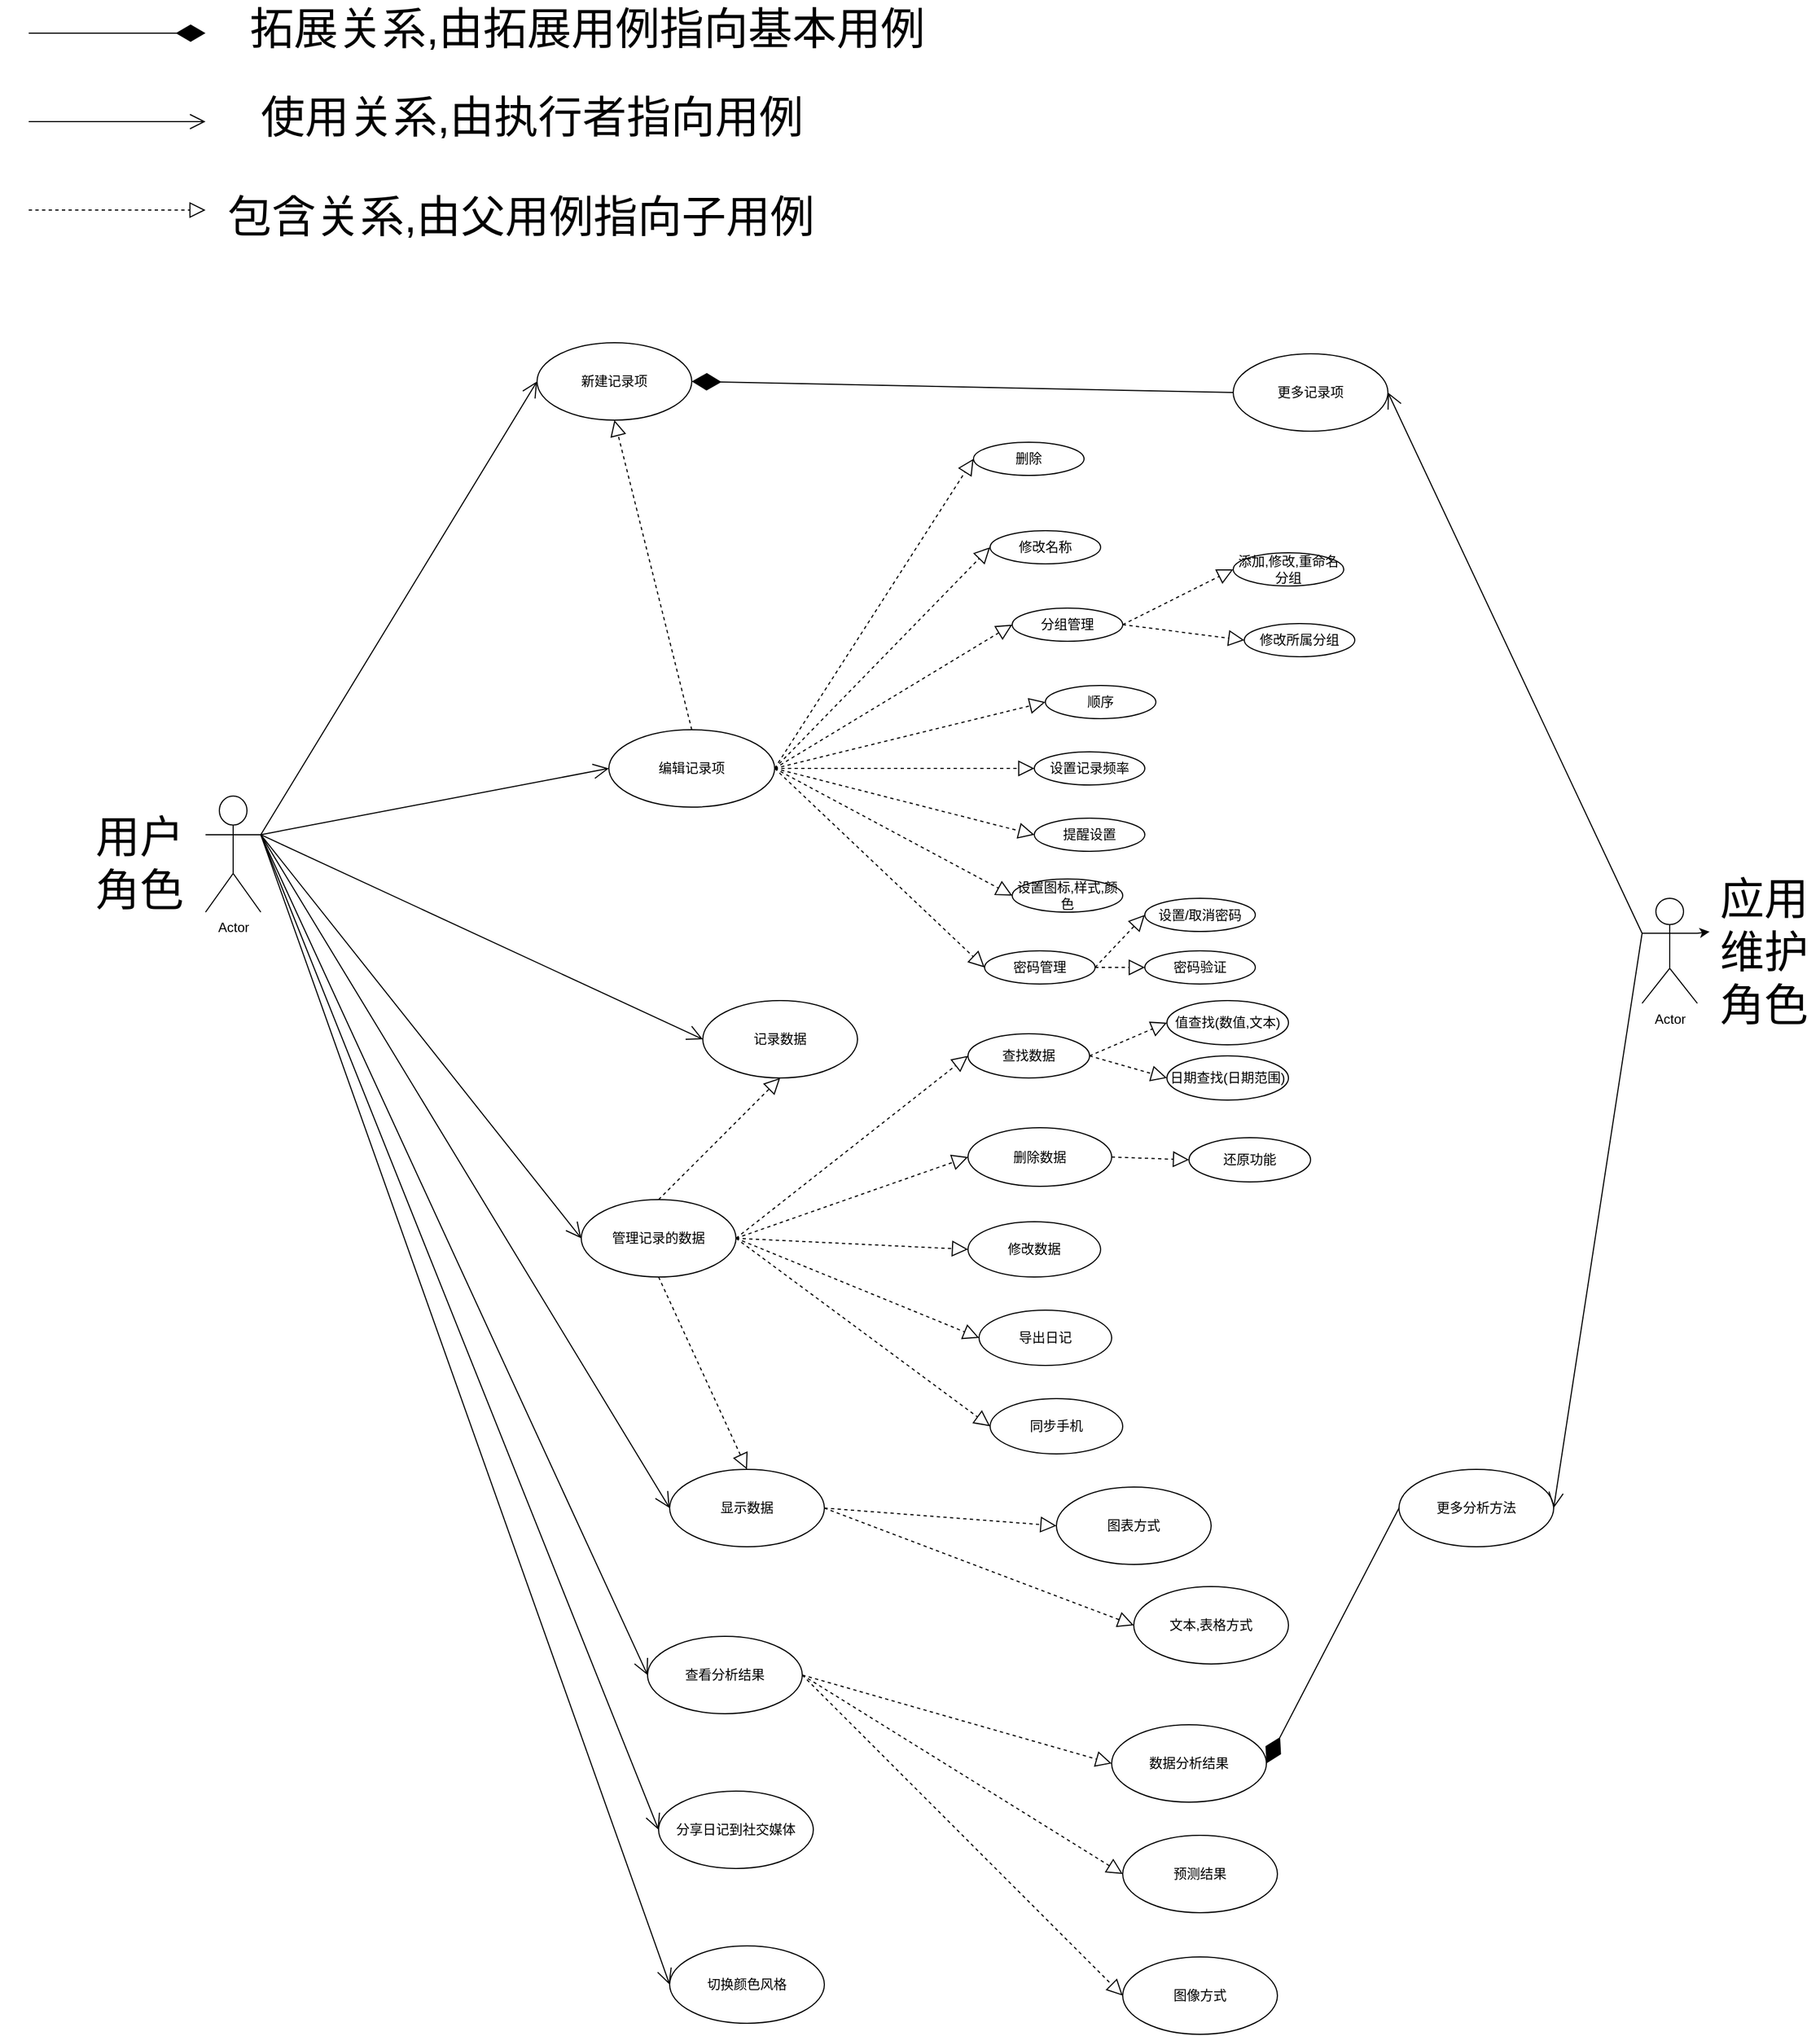 <mxfile version="13.9.9" type="device"><diagram id="e2tGSwO5gteAZUFqLcbs" name="第 1 页"><mxGraphModel dx="1437" dy="342" grid="1" gridSize="10" guides="1" tooltips="1" connect="1" arrows="1" fold="1" page="1" pageScale="1" pageWidth="827" pageHeight="1169" math="0" shadow="0"><root><mxCell id="0"/><mxCell id="1" parent="0"/><object label="Actor" id="gkzIJjfs5HOEP_eOIGxo-1"><mxCell style="shape=umlActor;verticalLabelPosition=bottom;verticalAlign=top;html=1;outlineConnect=0;" parent="1" vertex="1"><mxGeometry x="-190" y="740" width="50" height="105" as="geometry"/></mxCell></object><mxCell id="gkzIJjfs5HOEP_eOIGxo-5" value="新建记录项" style="ellipse;whiteSpace=wrap;html=1;" parent="1" vertex="1"><mxGeometry x="110" y="330" width="140" height="70" as="geometry"/></mxCell><mxCell id="gkzIJjfs5HOEP_eOIGxo-6" value="记录数据" style="ellipse;whiteSpace=wrap;html=1;" parent="1" vertex="1"><mxGeometry x="260" y="925" width="140" height="70" as="geometry"/></mxCell><mxCell id="gkzIJjfs5HOEP_eOIGxo-7" value="管理记录的数据" style="ellipse;whiteSpace=wrap;html=1;" parent="1" vertex="1"><mxGeometry x="150" y="1105" width="140" height="70" as="geometry"/></mxCell><mxCell id="gkzIJjfs5HOEP_eOIGxo-8" value="显示数据" style="ellipse;whiteSpace=wrap;html=1;" parent="1" vertex="1"><mxGeometry x="230" y="1349" width="140" height="70" as="geometry"/></mxCell><mxCell id="gkzIJjfs5HOEP_eOIGxo-9" value="查看分析结果" style="ellipse;whiteSpace=wrap;html=1;" parent="1" vertex="1"><mxGeometry x="210" y="1500" width="140" height="70" as="geometry"/></mxCell><mxCell id="gkzIJjfs5HOEP_eOIGxo-17" value="" style="endArrow=block;dashed=1;endFill=0;endSize=12;html=1;entryX=0.5;entryY=1;entryDx=0;entryDy=0;exitX=0.5;exitY=0;exitDx=0;exitDy=0;" parent="1" source="gkzIJjfs5HOEP_eOIGxo-7" target="gkzIJjfs5HOEP_eOIGxo-6" edge="1"><mxGeometry width="160" relative="1" as="geometry"><mxPoint x="230" y="1035" as="sourcePoint"/><mxPoint x="390" y="1035" as="targetPoint"/></mxGeometry></mxCell><mxCell id="gkzIJjfs5HOEP_eOIGxo-19" value="更多记录项" style="ellipse;whiteSpace=wrap;html=1;" parent="1" vertex="1"><mxGeometry x="740" y="340" width="140" height="70" as="geometry"/></mxCell><mxCell id="gkzIJjfs5HOEP_eOIGxo-21" value="" style="endArrow=open;endFill=1;endSize=12;html=1;exitX=1;exitY=0.333;exitDx=0;exitDy=0;exitPerimeter=0;entryX=0;entryY=0.5;entryDx=0;entryDy=0;" parent="1" source="gkzIJjfs5HOEP_eOIGxo-1" target="gkzIJjfs5HOEP_eOIGxo-5" edge="1"><mxGeometry width="160" relative="1" as="geometry"><mxPoint x="50" y="510" as="sourcePoint"/><mxPoint x="210" y="510" as="targetPoint"/></mxGeometry></mxCell><mxCell id="gkzIJjfs5HOEP_eOIGxo-22" value="" style="endArrow=open;endFill=1;endSize=12;html=1;entryX=0;entryY=0.5;entryDx=0;entryDy=0;exitX=1;exitY=0.333;exitDx=0;exitDy=0;exitPerimeter=0;" parent="1" source="gkzIJjfs5HOEP_eOIGxo-1" target="gkzIJjfs5HOEP_eOIGxo-6" edge="1"><mxGeometry width="160" relative="1" as="geometry"><mxPoint x="80" y="610" as="sourcePoint"/><mxPoint x="140" y="550" as="targetPoint"/></mxGeometry></mxCell><mxCell id="gkzIJjfs5HOEP_eOIGxo-23" value="" style="endArrow=open;endFill=1;endSize=12;html=1;exitX=1;exitY=0.333;exitDx=0;exitDy=0;exitPerimeter=0;entryX=0;entryY=0.5;entryDx=0;entryDy=0;" parent="1" source="gkzIJjfs5HOEP_eOIGxo-1" target="gkzIJjfs5HOEP_eOIGxo-7" edge="1"><mxGeometry width="160" relative="1" as="geometry"><mxPoint x="80" y="605" as="sourcePoint"/><mxPoint x="180.0" y="395" as="targetPoint"/></mxGeometry></mxCell><mxCell id="gkzIJjfs5HOEP_eOIGxo-24" value="" style="endArrow=open;endFill=1;endSize=12;html=1;exitX=1;exitY=0.333;exitDx=0;exitDy=0;exitPerimeter=0;entryX=0;entryY=0.5;entryDx=0;entryDy=0;" parent="1" source="gkzIJjfs5HOEP_eOIGxo-1" target="gkzIJjfs5HOEP_eOIGxo-8" edge="1"><mxGeometry width="160" relative="1" as="geometry"><mxPoint x="90" y="615" as="sourcePoint"/><mxPoint x="190.0" y="405" as="targetPoint"/></mxGeometry></mxCell><mxCell id="gkzIJjfs5HOEP_eOIGxo-25" value="" style="endArrow=open;endFill=1;endSize=12;html=1;exitX=1;exitY=0.333;exitDx=0;exitDy=0;exitPerimeter=0;entryX=0;entryY=0.5;entryDx=0;entryDy=0;" parent="1" source="gkzIJjfs5HOEP_eOIGxo-1" target="gkzIJjfs5HOEP_eOIGxo-9" edge="1"><mxGeometry width="160" relative="1" as="geometry"><mxPoint x="100" y="625" as="sourcePoint"/><mxPoint x="200.0" y="415" as="targetPoint"/></mxGeometry></mxCell><mxCell id="gkzIJjfs5HOEP_eOIGxo-26" value="查找数据" style="ellipse;whiteSpace=wrap;html=1;" parent="1" vertex="1"><mxGeometry x="500" y="955" width="110" height="40" as="geometry"/></mxCell><mxCell id="gkzIJjfs5HOEP_eOIGxo-27" value="删除数据" style="ellipse;whiteSpace=wrap;html=1;" parent="1" vertex="1"><mxGeometry x="500" y="1040" width="130" height="53" as="geometry"/></mxCell><mxCell id="gkzIJjfs5HOEP_eOIGxo-28" value="修改数据" style="ellipse;whiteSpace=wrap;html=1;" parent="1" vertex="1"><mxGeometry x="500" y="1125" width="120" height="50" as="geometry"/></mxCell><mxCell id="gkzIJjfs5HOEP_eOIGxo-29" value="" style="endArrow=block;dashed=1;endFill=0;endSize=12;html=1;entryX=0;entryY=0.5;entryDx=0;entryDy=0;exitX=1;exitY=0.5;exitDx=0;exitDy=0;" parent="1" source="gkzIJjfs5HOEP_eOIGxo-7" target="gkzIJjfs5HOEP_eOIGxo-26" edge="1"><mxGeometry width="160" relative="1" as="geometry"><mxPoint x="260" y="1070" as="sourcePoint"/><mxPoint x="260" y="1005" as="targetPoint"/></mxGeometry></mxCell><mxCell id="gkzIJjfs5HOEP_eOIGxo-30" value="" style="endArrow=block;dashed=1;endFill=0;endSize=12;html=1;entryX=0;entryY=0.5;entryDx=0;entryDy=0;exitX=1;exitY=0.5;exitDx=0;exitDy=0;" parent="1" source="gkzIJjfs5HOEP_eOIGxo-7" target="gkzIJjfs5HOEP_eOIGxo-27" edge="1"><mxGeometry width="160" relative="1" as="geometry"><mxPoint x="330" y="1105" as="sourcePoint"/><mxPoint x="389.0" y="995" as="targetPoint"/></mxGeometry></mxCell><mxCell id="gkzIJjfs5HOEP_eOIGxo-31" value="" style="endArrow=block;dashed=1;endFill=0;endSize=12;html=1;entryX=0;entryY=0.5;entryDx=0;entryDy=0;exitX=1;exitY=0.5;exitDx=0;exitDy=0;" parent="1" source="gkzIJjfs5HOEP_eOIGxo-7" target="gkzIJjfs5HOEP_eOIGxo-28" edge="1"><mxGeometry width="160" relative="1" as="geometry"><mxPoint x="330" y="1105" as="sourcePoint"/><mxPoint x="389.0" y="1070" as="targetPoint"/></mxGeometry></mxCell><mxCell id="gkzIJjfs5HOEP_eOIGxo-35" value="文本,表格方式" style="ellipse;whiteSpace=wrap;html=1;" parent="1" vertex="1"><mxGeometry x="650" y="1455" width="140" height="70" as="geometry"/></mxCell><mxCell id="gkzIJjfs5HOEP_eOIGxo-36" value="图表方式" style="ellipse;whiteSpace=wrap;html=1;" parent="1" vertex="1"><mxGeometry x="580" y="1365" width="140" height="70" as="geometry"/></mxCell><mxCell id="gkzIJjfs5HOEP_eOIGxo-37" value="" style="endArrow=block;dashed=1;endFill=0;endSize=12;html=1;entryX=0;entryY=0.5;entryDx=0;entryDy=0;exitX=1;exitY=0.5;exitDx=0;exitDy=0;" parent="1" source="gkzIJjfs5HOEP_eOIGxo-8" target="gkzIJjfs5HOEP_eOIGxo-35" edge="1"><mxGeometry width="160" relative="1" as="geometry"><mxPoint x="330" y="1105" as="sourcePoint"/><mxPoint x="510.0" y="1087.5" as="targetPoint"/></mxGeometry></mxCell><mxCell id="gkzIJjfs5HOEP_eOIGxo-38" value="" style="endArrow=block;dashed=1;endFill=0;endSize=12;html=1;entryX=0;entryY=0.5;entryDx=0;entryDy=0;exitX=1;exitY=0.5;exitDx=0;exitDy=0;" parent="1" source="gkzIJjfs5HOEP_eOIGxo-8" target="gkzIJjfs5HOEP_eOIGxo-36" edge="1"><mxGeometry width="160" relative="1" as="geometry"><mxPoint x="330" y="1300" as="sourcePoint"/><mxPoint x="400.0" y="1220" as="targetPoint"/></mxGeometry></mxCell><mxCell id="gkzIJjfs5HOEP_eOIGxo-39" value="图像方式" style="ellipse;whiteSpace=wrap;html=1;" parent="1" vertex="1"><mxGeometry x="640" y="1790" width="140" height="70" as="geometry"/></mxCell><mxCell id="gkzIJjfs5HOEP_eOIGxo-40" value="数据分析结果" style="ellipse;whiteSpace=wrap;html=1;" parent="1" vertex="1"><mxGeometry x="630" y="1580" width="140" height="70" as="geometry"/></mxCell><mxCell id="gkzIJjfs5HOEP_eOIGxo-41" value="" style="endArrow=block;dashed=1;endFill=0;endSize=12;html=1;entryX=0;entryY=0.5;entryDx=0;entryDy=0;exitX=1;exitY=0.5;exitDx=0;exitDy=0;" parent="1" source="gkzIJjfs5HOEP_eOIGxo-9" target="gkzIJjfs5HOEP_eOIGxo-40" edge="1"><mxGeometry width="160" relative="1" as="geometry"><mxPoint x="320" y="1075" as="sourcePoint"/><mxPoint x="540.0" y="1055" as="targetPoint"/></mxGeometry></mxCell><mxCell id="gkzIJjfs5HOEP_eOIGxo-42" value="" style="endArrow=block;dashed=1;endFill=0;endSize=12;html=1;entryX=0;entryY=0.5;entryDx=0;entryDy=0;exitX=1;exitY=0.5;exitDx=0;exitDy=0;" parent="1" source="gkzIJjfs5HOEP_eOIGxo-9" target="gkzIJjfs5HOEP_eOIGxo-39" edge="1"><mxGeometry width="160" relative="1" as="geometry"><mxPoint x="320" y="1215" as="sourcePoint"/><mxPoint x="500" y="1215" as="targetPoint"/></mxGeometry></mxCell><mxCell id="gkzIJjfs5HOEP_eOIGxo-44" value="更多分析方法" style="ellipse;whiteSpace=wrap;html=1;" parent="1" vertex="1"><mxGeometry x="890" y="1349" width="140" height="70" as="geometry"/></mxCell><mxCell id="gkzIJjfs5HOEP_eOIGxo-46" value="Actor" style="shape=umlActor;verticalLabelPosition=bottom;verticalAlign=top;html=1;" parent="1" vertex="1"><mxGeometry x="1110" y="832.5" width="50" height="95" as="geometry"/></mxCell><mxCell id="gkzIJjfs5HOEP_eOIGxo-47" value="" style="endArrow=open;endFill=1;endSize=12;html=1;exitX=0;exitY=0.333;exitDx=0;exitDy=0;exitPerimeter=0;entryX=1;entryY=0.5;entryDx=0;entryDy=0;" parent="1" source="gkzIJjfs5HOEP_eOIGxo-46" target="gkzIJjfs5HOEP_eOIGxo-19" edge="1"><mxGeometry width="160" relative="1" as="geometry"><mxPoint x="50" y="845" as="sourcePoint"/><mxPoint x="180.0" y="1215.0" as="targetPoint"/></mxGeometry></mxCell><mxCell id="gkzIJjfs5HOEP_eOIGxo-48" value="" style="endArrow=open;endFill=1;endSize=12;html=1;entryX=1;entryY=0.5;entryDx=0;entryDy=0;exitX=0;exitY=0.333;exitDx=0;exitDy=0;exitPerimeter=0;" parent="1" source="gkzIJjfs5HOEP_eOIGxo-46" target="gkzIJjfs5HOEP_eOIGxo-44" edge="1"><mxGeometry width="160" relative="1" as="geometry"><mxPoint x="1110" y="870" as="sourcePoint"/><mxPoint x="900" y="665" as="targetPoint"/></mxGeometry></mxCell><mxCell id="gkzIJjfs5HOEP_eOIGxo-49" value="导出日记" style="ellipse;whiteSpace=wrap;html=1;" parent="1" vertex="1"><mxGeometry x="510" y="1205" width="120" height="50" as="geometry"/></mxCell><mxCell id="gkzIJjfs5HOEP_eOIGxo-50" value="同步手机" style="ellipse;whiteSpace=wrap;html=1;" parent="1" vertex="1"><mxGeometry x="520" y="1285" width="120" height="50" as="geometry"/></mxCell><mxCell id="gkzIJjfs5HOEP_eOIGxo-51" value="" style="endArrow=block;dashed=1;endFill=0;endSize=12;html=1;entryX=0;entryY=0.5;entryDx=0;entryDy=0;exitX=1;exitY=0.5;exitDx=0;exitDy=0;" parent="1" source="gkzIJjfs5HOEP_eOIGxo-7" target="gkzIJjfs5HOEP_eOIGxo-49" edge="1"><mxGeometry width="160" relative="1" as="geometry"><mxPoint x="340" y="1160" as="sourcePoint"/><mxPoint x="510.0" y="1087.5" as="targetPoint"/></mxGeometry></mxCell><mxCell id="gkzIJjfs5HOEP_eOIGxo-52" value="" style="endArrow=block;dashed=1;endFill=0;endSize=12;html=1;entryX=0;entryY=0.5;entryDx=0;entryDy=0;exitX=1;exitY=0.5;exitDx=0;exitDy=0;" parent="1" source="gkzIJjfs5HOEP_eOIGxo-7" target="gkzIJjfs5HOEP_eOIGxo-50" edge="1"><mxGeometry width="160" relative="1" as="geometry"><mxPoint x="340" y="1160" as="sourcePoint"/><mxPoint x="500.0" y="1160" as="targetPoint"/></mxGeometry></mxCell><mxCell id="gkzIJjfs5HOEP_eOIGxo-55" value="" style="endArrow=diamondThin;endFill=1;endSize=24;html=1;entryX=1;entryY=0.5;entryDx=0;entryDy=0;exitX=0;exitY=0.5;exitDx=0;exitDy=0;" parent="1" source="gkzIJjfs5HOEP_eOIGxo-19" target="gkzIJjfs5HOEP_eOIGxo-5" edge="1"><mxGeometry width="160" relative="1" as="geometry"><mxPoint x="760" y="880.0" as="sourcePoint"/><mxPoint x="840" y="925" as="targetPoint"/></mxGeometry></mxCell><mxCell id="gkzIJjfs5HOEP_eOIGxo-56" value="" style="endArrow=diamondThin;endFill=1;endSize=24;html=1;entryX=1;entryY=0.5;entryDx=0;entryDy=0;exitX=0;exitY=0.5;exitDx=0;exitDy=0;" parent="1" source="gkzIJjfs5HOEP_eOIGxo-44" target="gkzIJjfs5HOEP_eOIGxo-40" edge="1"><mxGeometry width="160" relative="1" as="geometry"><mxPoint x="760.0" y="665" as="sourcePoint"/><mxPoint x="320.0" y="745" as="targetPoint"/></mxGeometry></mxCell><mxCell id="gkzIJjfs5HOEP_eOIGxo-58" value="" style="endArrow=diamondThin;endFill=1;endSize=24;html=1;" parent="1" edge="1"><mxGeometry width="160" relative="1" as="geometry"><mxPoint x="-350" y="50" as="sourcePoint"/><mxPoint x="-190" y="50" as="targetPoint"/></mxGeometry></mxCell><mxCell id="gkzIJjfs5HOEP_eOIGxo-59" value="" style="endArrow=open;endFill=1;endSize=12;html=1;" parent="1" edge="1"><mxGeometry width="160" relative="1" as="geometry"><mxPoint x="-350" y="130" as="sourcePoint"/><mxPoint x="-190" y="130" as="targetPoint"/></mxGeometry></mxCell><mxCell id="gkzIJjfs5HOEP_eOIGxo-60" value="" style="endArrow=block;dashed=1;endFill=0;endSize=12;html=1;" parent="1" edge="1"><mxGeometry width="160" relative="1" as="geometry"><mxPoint x="-350" y="210" as="sourcePoint"/><mxPoint x="-190" y="210" as="targetPoint"/></mxGeometry></mxCell><mxCell id="gkzIJjfs5HOEP_eOIGxo-62" value="拓展关系,由拓展用例指向基本用例" style="text;html=1;resizable=0;autosize=1;align=center;verticalAlign=middle;points=[];fillColor=none;strokeColor=none;rounded=0;fontSize=40;" parent="1" vertex="1"><mxGeometry x="-160" y="20" width="630" height="50" as="geometry"/></mxCell><mxCell id="gkzIJjfs5HOEP_eOIGxo-63" value="使用关系,由执行者指向用例" style="text;html=1;resizable=0;autosize=1;align=center;verticalAlign=middle;points=[];fillColor=none;strokeColor=none;rounded=0;fontSize=40;" parent="1" vertex="1"><mxGeometry x="-150" y="100" width="510" height="50" as="geometry"/></mxCell><mxCell id="gkzIJjfs5HOEP_eOIGxo-64" value="包含关系,由父用例指向子用例" style="text;html=1;resizable=0;autosize=1;align=center;verticalAlign=middle;points=[];fillColor=none;strokeColor=none;rounded=0;fontSize=40;" parent="1" vertex="1"><mxGeometry x="-180" y="190" width="550" height="50" as="geometry"/></mxCell><mxCell id="gkzIJjfs5HOEP_eOIGxo-65" value="值查找(数值,文本)" style="ellipse;whiteSpace=wrap;html=1;" parent="1" vertex="1"><mxGeometry x="680" y="925" width="110" height="40" as="geometry"/></mxCell><mxCell id="gkzIJjfs5HOEP_eOIGxo-66" value="日期查找(日期范围)" style="ellipse;whiteSpace=wrap;html=1;" parent="1" vertex="1"><mxGeometry x="680" y="975" width="110" height="40" as="geometry"/></mxCell><mxCell id="gkzIJjfs5HOEP_eOIGxo-67" value="" style="endArrow=block;dashed=1;endFill=0;endSize=12;html=1;entryX=0;entryY=0.5;entryDx=0;entryDy=0;exitX=1;exitY=0.5;exitDx=0;exitDy=0;" parent="1" source="gkzIJjfs5HOEP_eOIGxo-26" target="gkzIJjfs5HOEP_eOIGxo-65" edge="1"><mxGeometry width="160" relative="1" as="geometry"><mxPoint x="350.0" y="1250" as="sourcePoint"/><mxPoint x="510.0" y="985.0" as="targetPoint"/></mxGeometry></mxCell><mxCell id="gkzIJjfs5HOEP_eOIGxo-68" value="" style="endArrow=block;dashed=1;endFill=0;endSize=12;html=1;entryX=0;entryY=0.5;entryDx=0;entryDy=0;exitX=1;exitY=0.5;exitDx=0;exitDy=0;" parent="1" source="gkzIJjfs5HOEP_eOIGxo-26" target="gkzIJjfs5HOEP_eOIGxo-66" edge="1"><mxGeometry width="160" relative="1" as="geometry"><mxPoint x="620.0" y="985.0" as="sourcePoint"/><mxPoint x="690.0" y="955.0" as="targetPoint"/></mxGeometry></mxCell><mxCell id="UApyQtoVQgioi_L6xYae-1" value="编辑记录项" style="ellipse;whiteSpace=wrap;html=1;" parent="1" vertex="1"><mxGeometry x="175" y="680" width="150" height="70" as="geometry"/></mxCell><mxCell id="UApyQtoVQgioi_L6xYae-3" value="修改名称" style="ellipse;whiteSpace=wrap;html=1;" parent="1" vertex="1"><mxGeometry x="520" y="500" width="100" height="30" as="geometry"/></mxCell><mxCell id="UApyQtoVQgioi_L6xYae-4" value="分组管理" style="ellipse;whiteSpace=wrap;html=1;" parent="1" vertex="1"><mxGeometry x="540" y="570" width="100" height="30" as="geometry"/></mxCell><mxCell id="UApyQtoVQgioi_L6xYae-5" value="" style="endArrow=block;dashed=1;endFill=0;endSize=12;html=1;entryX=0;entryY=0.5;entryDx=0;entryDy=0;exitX=1;exitY=0.5;exitDx=0;exitDy=0;" parent="1" source="UApyQtoVQgioi_L6xYae-1" target="UApyQtoVQgioi_L6xYae-3" edge="1"><mxGeometry width="160" relative="1" as="geometry"><mxPoint x="370" y="195" as="sourcePoint"/><mxPoint x="540" y="365" as="targetPoint"/></mxGeometry></mxCell><mxCell id="UApyQtoVQgioi_L6xYae-6" value="" style="endArrow=block;dashed=1;endFill=0;endSize=12;html=1;entryX=0;entryY=0.5;entryDx=0;entryDy=0;exitX=1;exitY=0.5;exitDx=0;exitDy=0;" parent="1" source="UApyQtoVQgioi_L6xYae-1" target="UApyQtoVQgioi_L6xYae-4" edge="1"><mxGeometry width="160" relative="1" as="geometry"><mxPoint x="660" y="365" as="sourcePoint"/><mxPoint x="700" y="345" as="targetPoint"/></mxGeometry></mxCell><mxCell id="UApyQtoVQgioi_L6xYae-7" value="添加,修改,重命名分组" style="ellipse;whiteSpace=wrap;html=1;" parent="1" vertex="1"><mxGeometry x="740" y="520" width="100" height="30" as="geometry"/></mxCell><mxCell id="UApyQtoVQgioi_L6xYae-8" value="修改所属分组" style="ellipse;whiteSpace=wrap;html=1;" parent="1" vertex="1"><mxGeometry x="750" y="584" width="100" height="30" as="geometry"/></mxCell><mxCell id="UApyQtoVQgioi_L6xYae-9" value="" style="endArrow=block;dashed=1;endFill=0;endSize=12;html=1;entryX=0;entryY=0.5;entryDx=0;entryDy=0;exitX=1;exitY=0.5;exitDx=0;exitDy=0;" parent="1" source="UApyQtoVQgioi_L6xYae-4" target="UApyQtoVQgioi_L6xYae-7" edge="1"><mxGeometry width="160" relative="1" as="geometry"><mxPoint x="660" y="365" as="sourcePoint"/><mxPoint x="690" y="585" as="targetPoint"/></mxGeometry></mxCell><mxCell id="UApyQtoVQgioi_L6xYae-10" value="" style="endArrow=block;dashed=1;endFill=0;endSize=12;html=1;entryX=0;entryY=0.5;entryDx=0;entryDy=0;exitX=1;exitY=0.5;exitDx=0;exitDy=0;" parent="1" source="UApyQtoVQgioi_L6xYae-4" target="UApyQtoVQgioi_L6xYae-8" edge="1"><mxGeometry width="160" relative="1" as="geometry"><mxPoint x="800" y="395" as="sourcePoint"/><mxPoint x="700.0" y="645" as="targetPoint"/></mxGeometry></mxCell><mxCell id="UApyQtoVQgioi_L6xYae-11" value="还原功能" style="ellipse;whiteSpace=wrap;html=1;" parent="1" vertex="1"><mxGeometry x="700" y="1049" width="110" height="40" as="geometry"/></mxCell><mxCell id="UApyQtoVQgioi_L6xYae-12" value="" style="endArrow=block;dashed=1;endFill=0;endSize=12;html=1;entryX=0;entryY=0.5;entryDx=0;entryDy=0;exitX=1;exitY=0.5;exitDx=0;exitDy=0;" parent="1" source="gkzIJjfs5HOEP_eOIGxo-27" target="UApyQtoVQgioi_L6xYae-11" edge="1"><mxGeometry width="160" relative="1" as="geometry"><mxPoint x="620" y="985" as="sourcePoint"/><mxPoint x="690" y="1005" as="targetPoint"/></mxGeometry></mxCell><mxCell id="UApyQtoVQgioi_L6xYae-13" value="顺序" style="ellipse;whiteSpace=wrap;html=1;" parent="1" vertex="1"><mxGeometry x="570" y="640" width="100" height="30" as="geometry"/></mxCell><mxCell id="UApyQtoVQgioi_L6xYae-14" value="设置记录频率" style="ellipse;whiteSpace=wrap;html=1;" parent="1" vertex="1"><mxGeometry x="560" y="700" width="100" height="30" as="geometry"/></mxCell><mxCell id="UApyQtoVQgioi_L6xYae-15" value="" style="endArrow=block;dashed=1;endFill=0;endSize=12;html=1;entryX=0;entryY=0.5;entryDx=0;entryDy=0;exitX=1;exitY=0.5;exitDx=0;exitDy=0;" parent="1" source="UApyQtoVQgioi_L6xYae-1" target="UApyQtoVQgioi_L6xYae-13" edge="1"><mxGeometry width="160" relative="1" as="geometry"><mxPoint x="660" y="365" as="sourcePoint"/><mxPoint x="700" y="395" as="targetPoint"/></mxGeometry></mxCell><mxCell id="UApyQtoVQgioi_L6xYae-16" value="" style="endArrow=block;dashed=1;endFill=0;endSize=12;html=1;entryX=0;entryY=0.5;entryDx=0;entryDy=0;exitX=1;exitY=0.5;exitDx=0;exitDy=0;" parent="1" source="UApyQtoVQgioi_L6xYae-1" target="UApyQtoVQgioi_L6xYae-14" edge="1"><mxGeometry width="160" relative="1" as="geometry"><mxPoint x="660" y="365" as="sourcePoint"/><mxPoint x="710" y="435" as="targetPoint"/></mxGeometry></mxCell><mxCell id="UApyQtoVQgioi_L6xYae-17" value="提醒设置" style="ellipse;whiteSpace=wrap;html=1;" parent="1" vertex="1"><mxGeometry x="560" y="760" width="100" height="30" as="geometry"/></mxCell><mxCell id="UApyQtoVQgioi_L6xYae-18" value="" style="endArrow=block;dashed=1;endFill=0;endSize=12;html=1;entryX=0;entryY=0.5;entryDx=0;entryDy=0;exitX=1;exitY=0.5;exitDx=0;exitDy=0;" parent="1" source="UApyQtoVQgioi_L6xYae-1" target="UApyQtoVQgioi_L6xYae-17" edge="1"><mxGeometry width="160" relative="1" as="geometry"><mxPoint x="660" y="365" as="sourcePoint"/><mxPoint x="720" y="485" as="targetPoint"/></mxGeometry></mxCell><mxCell id="UApyQtoVQgioi_L6xYae-19" style="edgeStyle=orthogonalEdgeStyle;rounded=0;orthogonalLoop=1;jettySize=auto;html=1;exitX=0.5;exitY=1;exitDx=0;exitDy=0;" parent="1" source="UApyQtoVQgioi_L6xYae-17" target="UApyQtoVQgioi_L6xYae-17" edge="1"><mxGeometry relative="1" as="geometry"/></mxCell><mxCell id="UApyQtoVQgioi_L6xYae-20" value="" style="endArrow=block;dashed=1;endFill=0;endSize=12;html=1;exitX=0.5;exitY=1;exitDx=0;exitDy=0;entryX=0.5;entryY=0;entryDx=0;entryDy=0;" parent="1" source="gkzIJjfs5HOEP_eOIGxo-7" target="gkzIJjfs5HOEP_eOIGxo-8" edge="1"><mxGeometry width="160" relative="1" as="geometry"><mxPoint x="230" y="1165" as="sourcePoint"/><mxPoint x="240" y="1425" as="targetPoint"/></mxGeometry></mxCell><mxCell id="UApyQtoVQgioi_L6xYae-23" value="" style="endArrow=open;endFill=1;endSize=12;html=1;exitX=1;exitY=0.333;exitDx=0;exitDy=0;exitPerimeter=0;entryX=0;entryY=0.5;entryDx=0;entryDy=0;" parent="1" source="gkzIJjfs5HOEP_eOIGxo-1" target="UApyQtoVQgioi_L6xYae-1" edge="1"><mxGeometry width="160" relative="1" as="geometry"><mxPoint x="-130.0" y="785" as="sourcePoint"/><mxPoint x="180.0" y="925" as="targetPoint"/></mxGeometry></mxCell><mxCell id="UApyQtoVQgioi_L6xYae-27" value="" style="endArrow=block;dashed=1;endFill=0;endSize=12;html=1;entryX=0.5;entryY=1;entryDx=0;entryDy=0;exitX=0.5;exitY=0;exitDx=0;exitDy=0;" parent="1" source="UApyQtoVQgioi_L6xYae-1" target="gkzIJjfs5HOEP_eOIGxo-5" edge="1"><mxGeometry width="160" relative="1" as="geometry"><mxPoint x="335.0" y="725" as="sourcePoint"/><mxPoint x="530.0" y="525" as="targetPoint"/></mxGeometry></mxCell><mxCell id="UApyQtoVQgioi_L6xYae-28" value="删除" style="ellipse;whiteSpace=wrap;html=1;" parent="1" vertex="1"><mxGeometry x="505" y="420" width="100" height="30" as="geometry"/></mxCell><mxCell id="UApyQtoVQgioi_L6xYae-29" value="" style="endArrow=block;dashed=1;endFill=0;endSize=12;html=1;entryX=0;entryY=0.5;entryDx=0;entryDy=0;exitX=1;exitY=0.5;exitDx=0;exitDy=0;" parent="1" source="UApyQtoVQgioi_L6xYae-1" target="UApyQtoVQgioi_L6xYae-28" edge="1"><mxGeometry width="160" relative="1" as="geometry"><mxPoint x="335" y="725" as="sourcePoint"/><mxPoint x="530" y="525" as="targetPoint"/></mxGeometry></mxCell><mxCell id="0X3Vp6Y1FhVaJtvkMVR--1" value="分享日记到社交媒体" style="ellipse;whiteSpace=wrap;html=1;" vertex="1" parent="1"><mxGeometry x="220" y="1640" width="140" height="70" as="geometry"/></mxCell><mxCell id="0X3Vp6Y1FhVaJtvkMVR--2" value="" style="endArrow=open;endFill=1;endSize=12;html=1;entryX=0;entryY=0.5;entryDx=0;entryDy=0;exitX=1;exitY=0.333;exitDx=0;exitDy=0;exitPerimeter=0;" edge="1" parent="1" source="gkzIJjfs5HOEP_eOIGxo-1" target="0X3Vp6Y1FhVaJtvkMVR--1"><mxGeometry width="160" relative="1" as="geometry"><mxPoint x="-160" y="920" as="sourcePoint"/><mxPoint x="130.0" y="1605" as="targetPoint"/></mxGeometry></mxCell><mxCell id="0X3Vp6Y1FhVaJtvkMVR--3" value="用户&lt;br&gt;角色" style="text;html=1;resizable=0;autosize=1;align=center;verticalAlign=middle;points=[];fillColor=none;strokeColor=none;rounded=0;fontSize=40;" vertex="1" parent="1"><mxGeometry x="-300" y="750" width="100" height="100" as="geometry"/></mxCell><mxCell id="0X3Vp6Y1FhVaJtvkMVR--4" value="应用&lt;br&gt;维护&lt;br&gt;角色" style="text;html=1;resizable=0;autosize=1;align=center;verticalAlign=middle;points=[];fillColor=none;strokeColor=none;rounded=0;fontSize=40;" vertex="1" parent="1"><mxGeometry x="1170" y="805" width="100" height="150" as="geometry"/></mxCell><mxCell id="0X3Vp6Y1FhVaJtvkMVR--5" value="设置图标,样式,颜色" style="ellipse;whiteSpace=wrap;html=1;" vertex="1" parent="1"><mxGeometry x="540" y="815" width="100" height="30" as="geometry"/></mxCell><mxCell id="0X3Vp6Y1FhVaJtvkMVR--6" value="" style="endArrow=block;dashed=1;endFill=0;endSize=12;html=1;entryX=0;entryY=0.5;entryDx=0;entryDy=0;exitX=1;exitY=0.5;exitDx=0;exitDy=0;" edge="1" parent="1" source="UApyQtoVQgioi_L6xYae-1" target="0X3Vp6Y1FhVaJtvkMVR--5"><mxGeometry width="160" relative="1" as="geometry"><mxPoint x="335.0" y="725" as="sourcePoint"/><mxPoint x="570" y="785" as="targetPoint"/></mxGeometry></mxCell><mxCell id="0X3Vp6Y1FhVaJtvkMVR--8" value="" style="endArrow=classic;html=1;exitX=1;exitY=0.333;exitDx=0;exitDy=0;exitPerimeter=0;entryX=0.011;entryY=0.385;entryDx=0;entryDy=0;entryPerimeter=0;" edge="1" parent="1" source="gkzIJjfs5HOEP_eOIGxo-46" target="0X3Vp6Y1FhVaJtvkMVR--4"><mxGeometry width="50" height="50" relative="1" as="geometry"><mxPoint x="1190" y="940" as="sourcePoint"/><mxPoint x="1240" y="890" as="targetPoint"/></mxGeometry></mxCell><mxCell id="0X3Vp6Y1FhVaJtvkMVR--9" value="预测结果" style="ellipse;whiteSpace=wrap;html=1;" vertex="1" parent="1"><mxGeometry x="640" y="1680" width="140" height="70" as="geometry"/></mxCell><mxCell id="0X3Vp6Y1FhVaJtvkMVR--10" value="" style="endArrow=block;dashed=1;endFill=0;endSize=12;html=1;entryX=0;entryY=0.5;entryDx=0;entryDy=0;exitX=1;exitY=0.5;exitDx=0;exitDy=0;" edge="1" parent="1" source="gkzIJjfs5HOEP_eOIGxo-9" target="0X3Vp6Y1FhVaJtvkMVR--9"><mxGeometry width="160" relative="1" as="geometry"><mxPoint x="320.0" y="1570" as="sourcePoint"/><mxPoint x="640.0" y="1625" as="targetPoint"/></mxGeometry></mxCell><mxCell id="0X3Vp6Y1FhVaJtvkMVR--11" value="切换颜色风格" style="ellipse;whiteSpace=wrap;html=1;" vertex="1" parent="1"><mxGeometry x="230" y="1780" width="140" height="70" as="geometry"/></mxCell><mxCell id="0X3Vp6Y1FhVaJtvkMVR--13" value="" style="endArrow=open;endFill=1;endSize=12;html=1;entryX=0;entryY=0.5;entryDx=0;entryDy=0;exitX=1;exitY=0.333;exitDx=0;exitDy=0;exitPerimeter=0;" edge="1" parent="1" source="gkzIJjfs5HOEP_eOIGxo-1" target="0X3Vp6Y1FhVaJtvkMVR--11"><mxGeometry width="160" relative="1" as="geometry"><mxPoint x="-170" y="940" as="sourcePoint"/><mxPoint x="200" y="1715" as="targetPoint"/></mxGeometry></mxCell><mxCell id="0X3Vp6Y1FhVaJtvkMVR--14" value="密码管理" style="ellipse;whiteSpace=wrap;html=1;" vertex="1" parent="1"><mxGeometry x="515" y="880" width="100" height="30" as="geometry"/></mxCell><mxCell id="0X3Vp6Y1FhVaJtvkMVR--15" value="" style="endArrow=block;dashed=1;endFill=0;endSize=12;html=1;entryX=0;entryY=0.5;entryDx=0;entryDy=0;exitX=1;exitY=0.5;exitDx=0;exitDy=0;" edge="1" parent="1" source="UApyQtoVQgioi_L6xYae-1" target="0X3Vp6Y1FhVaJtvkMVR--14"><mxGeometry width="160" relative="1" as="geometry"><mxPoint x="335.0" y="725" as="sourcePoint"/><mxPoint x="550.0" y="840" as="targetPoint"/></mxGeometry></mxCell><mxCell id="0X3Vp6Y1FhVaJtvkMVR--16" value="设置/取消密码" style="ellipse;whiteSpace=wrap;html=1;" vertex="1" parent="1"><mxGeometry x="660" y="832.5" width="100" height="30" as="geometry"/></mxCell><mxCell id="0X3Vp6Y1FhVaJtvkMVR--17" value="" style="endArrow=block;dashed=1;endFill=0;endSize=12;html=1;entryX=0;entryY=0.5;entryDx=0;entryDy=0;exitX=1;exitY=0.5;exitDx=0;exitDy=0;" edge="1" parent="1" source="0X3Vp6Y1FhVaJtvkMVR--14" target="0X3Vp6Y1FhVaJtvkMVR--16"><mxGeometry width="160" relative="1" as="geometry"><mxPoint x="620.0" y="985" as="sourcePoint"/><mxPoint x="690.0" y="955" as="targetPoint"/></mxGeometry></mxCell><mxCell id="0X3Vp6Y1FhVaJtvkMVR--18" value="密码验证" style="ellipse;whiteSpace=wrap;html=1;" vertex="1" parent="1"><mxGeometry x="660" y="880" width="100" height="30" as="geometry"/></mxCell><mxCell id="0X3Vp6Y1FhVaJtvkMVR--19" value="" style="endArrow=block;dashed=1;endFill=0;endSize=12;html=1;entryX=0;entryY=0.5;entryDx=0;entryDy=0;exitX=1;exitY=0.5;exitDx=0;exitDy=0;" edge="1" parent="1" source="0X3Vp6Y1FhVaJtvkMVR--14" target="0X3Vp6Y1FhVaJtvkMVR--18"><mxGeometry width="160" relative="1" as="geometry"><mxPoint x="625" y="905" as="sourcePoint"/><mxPoint x="670.0" y="857.5" as="targetPoint"/></mxGeometry></mxCell></root></mxGraphModel></diagram></mxfile>